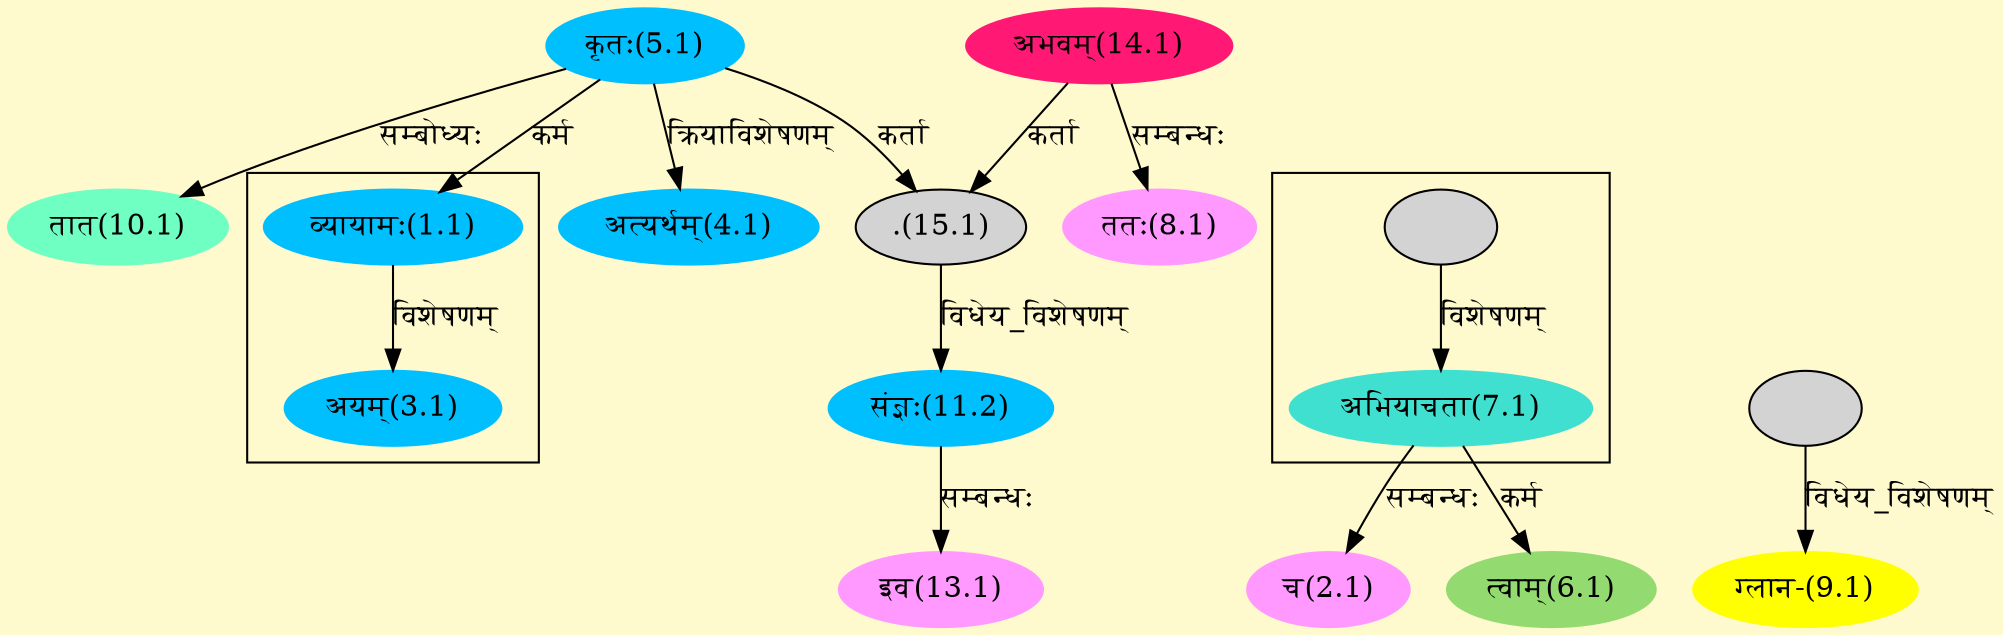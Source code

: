 digraph G{
rankdir=BT;
 compound=true;
 bgcolor="lemonchiffon1";

subgraph cluster_1{
Node3_1 [style=filled, color="#00BFFF" label = "अयम्(3.1)"]
Node1_1 [style=filled, color="#00BFFF" label = "व्यायामः(1.1)"]

}

subgraph cluster_2{
Node7_1 [style=filled, color="#40E0D0" label = "अभियाचता(7.1)"]
Node16_1 [style=filled, color="" label = ""]

}
Node1_1 [style=filled, color="#00BFFF" label = "व्यायामः(1.1)"]
Node5_1 [style=filled, color="#00BFFF" label = "कृतः(5.1)"]
Node2_1 [style=filled, color="#FF99FF" label = "च(2.1)"]
Node7_1 [style=filled, color="#40E0D0" label = "अभियाचता(7.1)"]
Node4_1 [style=filled, color="#00BFFF" label = "अत्यर्थम्(4.1)"]
Node6_1 [style=filled, color="#93DB70" label = "त्वाम्(6.1)"]
Node8_1 [style=filled, color="#FF99FF" label = "ततः(8.1)"]
Node14_1 [style=filled, color="#FF1975" label = "अभवम्(14.1)"]
Node9_1 [style=filled, color="#FFFF00" label = "ग्लान-(9.1)"]
Node14 [style=filled, color="" label = ""]
Node10_1 [style=filled, color="#6FFFC3" label = "तात(10.1)"]
Node11_2 [style=filled, color="#00BFFF" label = "संज्ञः(11.2)"]
Node15_1 [style=filled, color="" label = ".(15.1)"]
Node13_1 [style=filled, color="#FF99FF" label = "इव(13.1)"]
/* Start of Relations section */

Node1_1 -> Node5_1 [  label="कर्म"  dir="back" ]
Node2_1 -> Node7_1 [  label="सम्बन्धः"  dir="back" ]
Node3_1 -> Node1_1 [  label="विशेषणम्"  dir="back" ]
Node4_1 -> Node5_1 [  label="क्रियाविशेषणम्"  dir="back" ]
Node6_1 -> Node7_1 [  label="कर्म"  dir="back" ]
Node7_1 -> Node16_1 [  label="विशेषणम्"  dir="back" ]
Node8_1 -> Node14_1 [  label="सम्बन्धः"  dir="back" ]
Node9_1 -> Node14 [  label="विधेय_विशेषणम्"  dir="back" ]
Node10_1 -> Node5_1 [  label="सम्बोध्यः"  dir="back" ]
Node11_2 -> Node15_1 [  label="विधेय_विशेषणम्"  dir="back" ]
Node13_1 -> Node11_2 [  label="सम्बन्धः"  dir="back" ]
Node15_1 -> Node14_1 [  label="कर्ता"  dir="back" ]
Node15_1 -> Node5_1 [  label="कर्ता"  dir="back" ]
}
